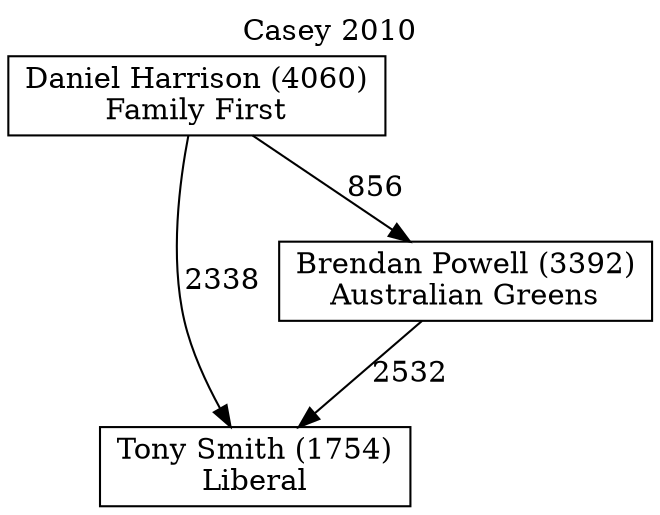 // House preference flow
digraph "Tony Smith (1754)_Casey_2010" {
	graph [label="Casey 2010" labelloc=t mclimit=10]
	node [shape=box]
	"Tony Smith (1754)" [label="Tony Smith (1754)
Liberal"]
	"Brendan Powell (3392)" [label="Brendan Powell (3392)
Australian Greens"]
	"Daniel Harrison (4060)" [label="Daniel Harrison (4060)
Family First"]
	"Brendan Powell (3392)" -> "Tony Smith (1754)" [label=2532]
	"Daniel Harrison (4060)" -> "Brendan Powell (3392)" [label=856]
	"Daniel Harrison (4060)" -> "Tony Smith (1754)" [label=2338]
}
